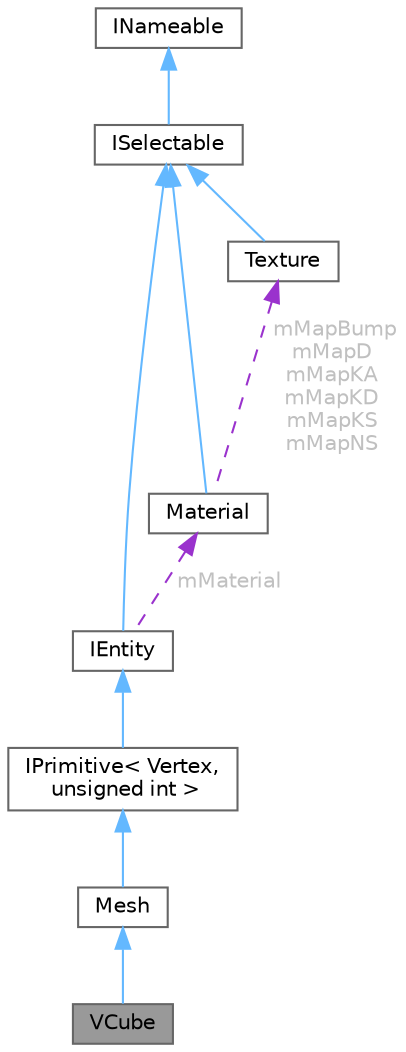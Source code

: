 digraph "VCube"
{
 // LATEX_PDF_SIZE
  bgcolor="transparent";
  edge [fontname=Helvetica,fontsize=10,labelfontname=Helvetica,labelfontsize=10];
  node [fontname=Helvetica,fontsize=10,shape=box,height=0.2,width=0.4];
  Node1 [id="Node000001",label="VCube",height=0.2,width=0.4,color="gray40", fillcolor="grey60", style="filled", fontcolor="black",tooltip=" "];
  Node2 -> Node1 [id="edge1_Node000001_Node000002",dir="back",color="steelblue1",style="solid",tooltip=" "];
  Node2 [id="Node000002",label="Mesh",height=0.2,width=0.4,color="gray40", fillcolor="white", style="filled",URL="$class_mesh.html",tooltip=" "];
  Node3 -> Node2 [id="edge2_Node000002_Node000003",dir="back",color="steelblue1",style="solid",tooltip=" "];
  Node3 [id="Node000003",label="IPrimitive\< Vertex,\l unsigned int \>",height=0.2,width=0.4,color="gray40", fillcolor="white", style="filled",URL="$class_i_primitive.html",tooltip=" "];
  Node4 -> Node3 [id="edge3_Node000003_Node000004",dir="back",color="steelblue1",style="solid",tooltip=" "];
  Node4 [id="Node000004",label="IEntity",height=0.2,width=0.4,color="gray40", fillcolor="white", style="filled",URL="$class_i_entity.html",tooltip=" "];
  Node5 -> Node4 [id="edge4_Node000004_Node000005",dir="back",color="steelblue1",style="solid",tooltip=" "];
  Node5 [id="Node000005",label="ISelectable",height=0.2,width=0.4,color="gray40", fillcolor="white", style="filled",URL="$class_i_selectable.html",tooltip="Interface for all items that can be selected to be viewed in the inspector."];
  Node6 -> Node5 [id="edge5_Node000005_Node000006",dir="back",color="steelblue1",style="solid",tooltip=" "];
  Node6 [id="Node000006",label="INameable",height=0.2,width=0.4,color="gray40", fillcolor="white", style="filled",URL="$class_i_nameable.html",tooltip="An object that keeps track of its name and scope."];
  Node7 -> Node4 [id="edge6_Node000004_Node000007",dir="back",color="darkorchid3",style="dashed",tooltip=" ",label=" mMaterial",fontcolor="grey" ];
  Node7 [id="Node000007",label="Material",height=0.2,width=0.4,color="gray40", fillcolor="white", style="filled",URL="$class_material.html",tooltip="Class that stores all texture and render information for a material."];
  Node5 -> Node7 [id="edge7_Node000007_Node000005",dir="back",color="steelblue1",style="solid",tooltip=" "];
  Node8 -> Node7 [id="edge8_Node000007_Node000008",dir="back",color="darkorchid3",style="dashed",tooltip=" ",label=" mMapBump\nmMapD\nmMapKA\nmMapKD\nmMapKS\nmMapNS",fontcolor="grey" ];
  Node8 [id="Node000008",label="Texture",height=0.2,width=0.4,color="gray40", fillcolor="white", style="filled",URL="$struct_texture.html",tooltip="A structure that stores a texture file that has been read into the OpenGL context."];
  Node5 -> Node8 [id="edge9_Node000008_Node000005",dir="back",color="steelblue1",style="solid",tooltip=" "];
}
